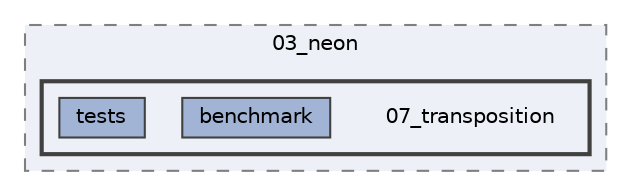 digraph "/home/runner/work/machine-learning-compilers/machine-learning-compilers/src/submissions/03_neon/07_transposition"
{
 // LATEX_PDF_SIZE
  bgcolor="transparent";
  edge [fontname=Helvetica,fontsize=10,labelfontname=Helvetica,labelfontsize=10];
  node [fontname=Helvetica,fontsize=10,shape=box,height=0.2,width=0.4];
  compound=true
  subgraph clusterdir_b2c563f7bf427f5a0c17c9a95cb1f2fd {
    graph [ bgcolor="#edf0f7", pencolor="grey50", label="03_neon", fontname=Helvetica,fontsize=10 style="filled,dashed", URL="dir_b2c563f7bf427f5a0c17c9a95cb1f2fd.html",tooltip=""]
  subgraph clusterdir_f92c61175547b9411dbb5558edf13cfd {
    graph [ bgcolor="#edf0f7", pencolor="grey25", label="", fontname=Helvetica,fontsize=10 style="filled,bold", URL="dir_f92c61175547b9411dbb5558edf13cfd.html",tooltip=""]
    dir_f92c61175547b9411dbb5558edf13cfd [shape=plaintext, label="07_transposition"];
  dir_cf82bd28aeb972a448f9388643e725ba [label="benchmark", fillcolor="#a2b4d6", color="grey25", style="filled", URL="dir_cf82bd28aeb972a448f9388643e725ba.html",tooltip=""];
  dir_1b2f01893187af215c5d3ce15c23646e [label="tests", fillcolor="#a2b4d6", color="grey25", style="filled", URL="dir_1b2f01893187af215c5d3ce15c23646e.html",tooltip=""];
  }
  }
}
